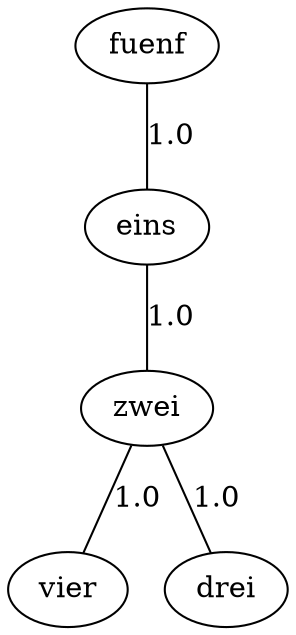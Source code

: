 graph G {
  1 [ label="eins" ];
  2 [ label="vier" ];
  3 [ label="zwei" ];
  4 [ label="fuenf" ];
  5 [ label="drei" ];
  1 -- 3 [ label="1.0" ];
  4 -- 1 [ label="1.0" ];
  3 -- 5 [ label="1.0" ];
  3 -- 2 [ label="1.0" ];
}

